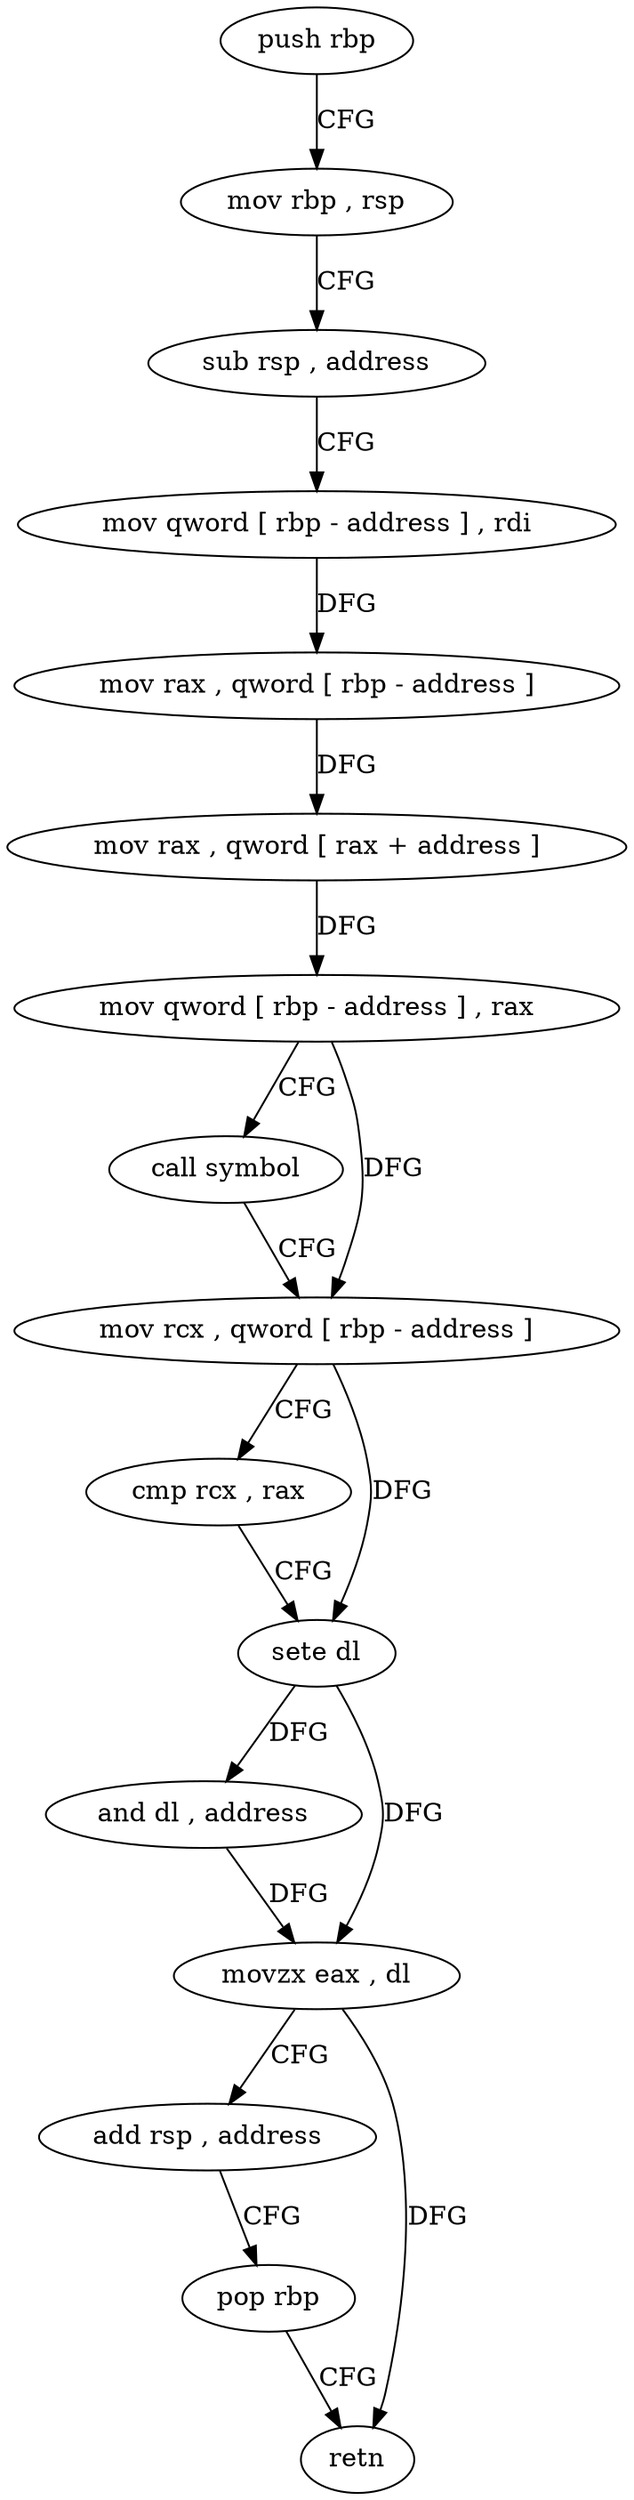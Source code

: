 digraph "func" {
"226784" [label = "push rbp" ]
"226785" [label = "mov rbp , rsp" ]
"226788" [label = "sub rsp , address" ]
"226792" [label = "mov qword [ rbp - address ] , rdi" ]
"226796" [label = "mov rax , qword [ rbp - address ]" ]
"226800" [label = "mov rax , qword [ rax + address ]" ]
"226804" [label = "mov qword [ rbp - address ] , rax" ]
"226808" [label = "call symbol" ]
"226813" [label = "mov rcx , qword [ rbp - address ]" ]
"226817" [label = "cmp rcx , rax" ]
"226820" [label = "sete dl" ]
"226823" [label = "and dl , address" ]
"226826" [label = "movzx eax , dl" ]
"226829" [label = "add rsp , address" ]
"226833" [label = "pop rbp" ]
"226834" [label = "retn" ]
"226784" -> "226785" [ label = "CFG" ]
"226785" -> "226788" [ label = "CFG" ]
"226788" -> "226792" [ label = "CFG" ]
"226792" -> "226796" [ label = "DFG" ]
"226796" -> "226800" [ label = "DFG" ]
"226800" -> "226804" [ label = "DFG" ]
"226804" -> "226808" [ label = "CFG" ]
"226804" -> "226813" [ label = "DFG" ]
"226808" -> "226813" [ label = "CFG" ]
"226813" -> "226817" [ label = "CFG" ]
"226813" -> "226820" [ label = "DFG" ]
"226817" -> "226820" [ label = "CFG" ]
"226820" -> "226823" [ label = "DFG" ]
"226820" -> "226826" [ label = "DFG" ]
"226823" -> "226826" [ label = "DFG" ]
"226826" -> "226829" [ label = "CFG" ]
"226826" -> "226834" [ label = "DFG" ]
"226829" -> "226833" [ label = "CFG" ]
"226833" -> "226834" [ label = "CFG" ]
}
